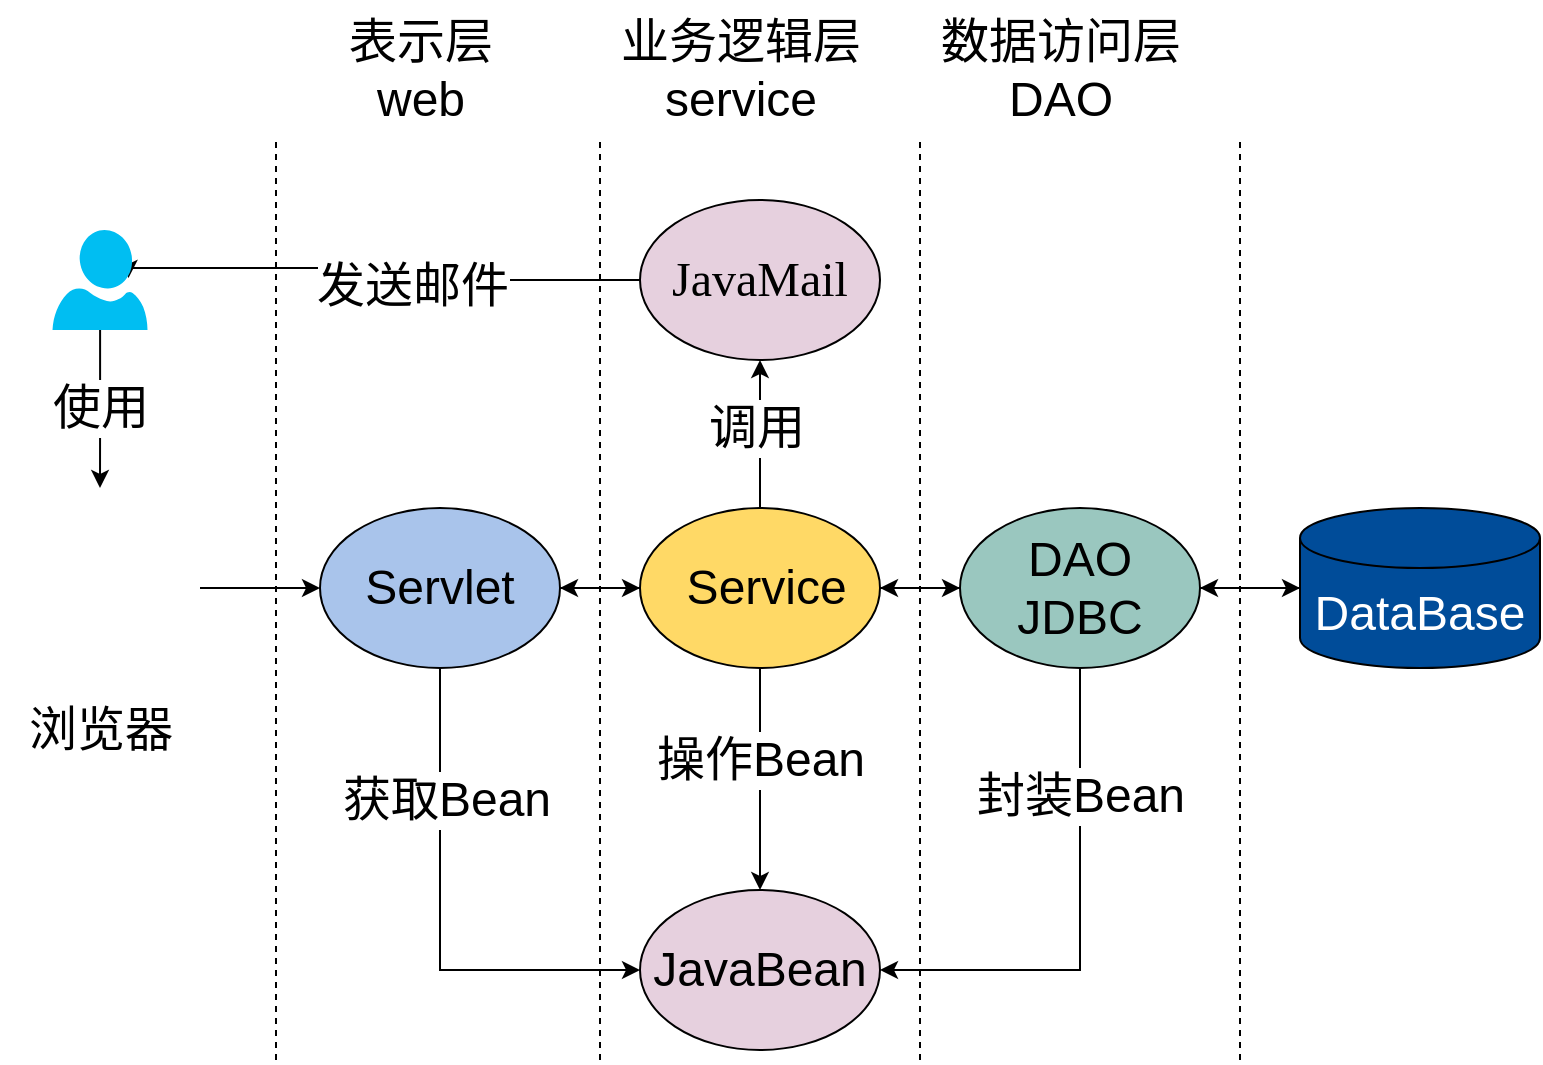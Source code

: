 <mxfile version="20.2.6" type="github"><diagram id="aKaW7KV57RZYxal0QC2d" name="第 1 页"><mxGraphModel dx="1426" dy="681" grid="1" gridSize="10" guides="1" tooltips="1" connect="1" arrows="1" fold="1" page="1" pageScale="1" pageWidth="827" pageHeight="1169" math="0" shadow="0"><root><mxCell id="0"/><mxCell id="1" parent="0"/><mxCell id="vIRutLEahgXy-Gyzy9YQ-12" style="edgeStyle=orthogonalEdgeStyle;rounded=0;orthogonalLoop=1;jettySize=auto;html=1;entryX=0;entryY=0.5;entryDx=0;entryDy=0;labelBackgroundColor=#3399FF;labelBorderColor=#3399FF;fontSize=24;fontColor=#FFFFFF;fillColor=#3399FF;" edge="1" parent="1" source="vIRutLEahgXy-Gyzy9YQ-2" target="vIRutLEahgXy-Gyzy9YQ-8"><mxGeometry relative="1" as="geometry"/></mxCell><mxCell id="vIRutLEahgXy-Gyzy9YQ-2" value="&lt;font style=&quot;font-size: 24px;&quot;&gt;浏览器&lt;/font&gt;" style="shape=image;html=1;verticalAlign=top;verticalLabelPosition=bottom;labelBackgroundColor=#ffffff;imageAspect=0;aspect=fixed;image=https://cdn1.iconfinder.com/data/icons/famous-brand-apps/100/_-06-128.png" vertex="1" parent="1"><mxGeometry x="20" y="344" width="100" height="100" as="geometry"/></mxCell><mxCell id="vIRutLEahgXy-Gyzy9YQ-3" value="" style="endArrow=none;dashed=1;html=1;rounded=0;fontSize=24;fontColor=#000000;labelBackgroundColor=#3399FF;fillColor=#3399FF;labelBorderColor=#3399FF;" edge="1" parent="1"><mxGeometry width="50" height="50" relative="1" as="geometry"><mxPoint x="158" y="630" as="sourcePoint"/><mxPoint x="158" y="170" as="targetPoint"/></mxGeometry></mxCell><mxCell id="vIRutLEahgXy-Gyzy9YQ-5" value="" style="endArrow=none;dashed=1;html=1;rounded=0;fontSize=24;fontColor=#000000;labelBackgroundColor=#3399FF;fillColor=#3399FF;labelBorderColor=#3399FF;" edge="1" parent="1"><mxGeometry width="50" height="50" relative="1" as="geometry"><mxPoint x="320" y="630" as="sourcePoint"/><mxPoint x="320" y="170" as="targetPoint"/></mxGeometry></mxCell><mxCell id="vIRutLEahgXy-Gyzy9YQ-6" value="" style="endArrow=none;dashed=1;html=1;rounded=0;fontSize=24;fontColor=#000000;labelBackgroundColor=#3399FF;fillColor=#3399FF;labelBorderColor=#3399FF;" edge="1" parent="1"><mxGeometry width="50" height="50" relative="1" as="geometry"><mxPoint x="480" y="630" as="sourcePoint"/><mxPoint x="480" y="170" as="targetPoint"/></mxGeometry></mxCell><mxCell id="vIRutLEahgXy-Gyzy9YQ-7" value="" style="endArrow=none;dashed=1;html=1;rounded=0;fontSize=24;fontColor=#000000;labelBackgroundColor=#3399FF;fillColor=#3399FF;labelBorderColor=#3399FF;" edge="1" parent="1"><mxGeometry width="50" height="50" relative="1" as="geometry"><mxPoint x="640" y="630" as="sourcePoint"/><mxPoint x="640" y="170" as="targetPoint"/></mxGeometry></mxCell><mxCell id="vIRutLEahgXy-Gyzy9YQ-13" style="edgeStyle=orthogonalEdgeStyle;rounded=0;orthogonalLoop=1;jettySize=auto;html=1;entryX=0;entryY=0.5;entryDx=0;entryDy=0;labelBackgroundColor=#3399FF;labelBorderColor=#3399FF;fontSize=24;fontColor=#FFFFFF;fillColor=#3399FF;" edge="1" parent="1" source="vIRutLEahgXy-Gyzy9YQ-8" target="vIRutLEahgXy-Gyzy9YQ-9"><mxGeometry relative="1" as="geometry"/></mxCell><mxCell id="vIRutLEahgXy-Gyzy9YQ-27" style="edgeStyle=orthogonalEdgeStyle;rounded=0;orthogonalLoop=1;jettySize=auto;html=1;entryX=0;entryY=0.5;entryDx=0;entryDy=0;labelBackgroundColor=#3399FF;labelBorderColor=#3399FF;fontSize=24;fontColor=#000000;fillColor=#3399FF;" edge="1" parent="1" source="vIRutLEahgXy-Gyzy9YQ-8" target="vIRutLEahgXy-Gyzy9YQ-22"><mxGeometry relative="1" as="geometry"><Array as="points"><mxPoint x="240" y="585"/></Array></mxGeometry></mxCell><mxCell id="vIRutLEahgXy-Gyzy9YQ-28" value="获取Bean" style="edgeLabel;html=1;align=center;verticalAlign=middle;resizable=0;points=[];fontSize=24;fontColor=#000000;" vertex="1" connectable="0" parent="vIRutLEahgXy-Gyzy9YQ-27"><mxGeometry x="-0.283" y="3" relative="1" as="geometry"><mxPoint y="-24" as="offset"/></mxGeometry></mxCell><mxCell id="vIRutLEahgXy-Gyzy9YQ-8" value="Servlet" style="ellipse;whiteSpace=wrap;html=1;fontSize=24;fontColor=#000000;fillColor=#A9C4EB;" vertex="1" parent="1"><mxGeometry x="180" y="354" width="120" height="80" as="geometry"/></mxCell><mxCell id="vIRutLEahgXy-Gyzy9YQ-14" style="edgeStyle=orthogonalEdgeStyle;rounded=0;orthogonalLoop=1;jettySize=auto;html=1;entryX=1;entryY=0.5;entryDx=0;entryDy=0;labelBackgroundColor=#3399FF;labelBorderColor=#3399FF;fontSize=24;fontColor=#FFFFFF;fillColor=#3399FF;" edge="1" parent="1" source="vIRutLEahgXy-Gyzy9YQ-9" target="vIRutLEahgXy-Gyzy9YQ-8"><mxGeometry relative="1" as="geometry"/></mxCell><mxCell id="vIRutLEahgXy-Gyzy9YQ-15" style="edgeStyle=orthogonalEdgeStyle;rounded=0;orthogonalLoop=1;jettySize=auto;html=1;entryX=0;entryY=0.5;entryDx=0;entryDy=0;labelBackgroundColor=#3399FF;labelBorderColor=#3399FF;fontSize=24;fontColor=#FFFFFF;fillColor=#3399FF;" edge="1" parent="1" source="vIRutLEahgXy-Gyzy9YQ-9" target="vIRutLEahgXy-Gyzy9YQ-10"><mxGeometry relative="1" as="geometry"/></mxCell><mxCell id="vIRutLEahgXy-Gyzy9YQ-25" style="edgeStyle=orthogonalEdgeStyle;rounded=0;orthogonalLoop=1;jettySize=auto;html=1;entryX=0.5;entryY=0;entryDx=0;entryDy=0;labelBackgroundColor=#3399FF;labelBorderColor=#3399FF;fontSize=24;fontColor=#000000;fillColor=#3399FF;" edge="1" parent="1" source="vIRutLEahgXy-Gyzy9YQ-9" target="vIRutLEahgXy-Gyzy9YQ-22"><mxGeometry relative="1" as="geometry"/></mxCell><mxCell id="vIRutLEahgXy-Gyzy9YQ-26" value="操作Bean" style="edgeLabel;html=1;align=center;verticalAlign=middle;resizable=0;points=[];fontSize=24;fontColor=#000000;" vertex="1" connectable="0" parent="vIRutLEahgXy-Gyzy9YQ-25"><mxGeometry x="0.296" y="-2" relative="1" as="geometry"><mxPoint x="2" y="-26" as="offset"/></mxGeometry></mxCell><mxCell id="vIRutLEahgXy-Gyzy9YQ-32" style="edgeStyle=orthogonalEdgeStyle;rounded=0;orthogonalLoop=1;jettySize=auto;html=1;entryX=0.5;entryY=1;entryDx=0;entryDy=0;labelBackgroundColor=#3399FF;labelBorderColor=#3399FF;fontSize=24;fontColor=#000000;fillColor=#3399FF;" edge="1" parent="1" source="vIRutLEahgXy-Gyzy9YQ-9" target="vIRutLEahgXy-Gyzy9YQ-31"><mxGeometry relative="1" as="geometry"/></mxCell><mxCell id="vIRutLEahgXy-Gyzy9YQ-33" value="调用" style="edgeLabel;html=1;align=center;verticalAlign=middle;resizable=0;points=[];fontSize=24;fontColor=#000000;" vertex="1" connectable="0" parent="vIRutLEahgXy-Gyzy9YQ-32"><mxGeometry x="0.091" y="2" relative="1" as="geometry"><mxPoint as="offset"/></mxGeometry></mxCell><mxCell id="vIRutLEahgXy-Gyzy9YQ-9" value="&amp;nbsp;Service" style="ellipse;whiteSpace=wrap;html=1;fontSize=24;fontColor=#000000;fillColor=#FFD966;" vertex="1" parent="1"><mxGeometry x="340" y="354" width="120" height="80" as="geometry"/></mxCell><mxCell id="vIRutLEahgXy-Gyzy9YQ-16" style="edgeStyle=orthogonalEdgeStyle;rounded=0;orthogonalLoop=1;jettySize=auto;html=1;labelBackgroundColor=#3399FF;labelBorderColor=#3399FF;fontSize=24;fontColor=#FFFFFF;fillColor=#3399FF;" edge="1" parent="1" source="vIRutLEahgXy-Gyzy9YQ-10"><mxGeometry relative="1" as="geometry"><mxPoint x="460" y="394" as="targetPoint"/></mxGeometry></mxCell><mxCell id="vIRutLEahgXy-Gyzy9YQ-17" style="edgeStyle=orthogonalEdgeStyle;rounded=0;orthogonalLoop=1;jettySize=auto;html=1;entryX=0;entryY=0.5;entryDx=0;entryDy=0;entryPerimeter=0;labelBackgroundColor=#3399FF;labelBorderColor=#3399FF;fontSize=24;fontColor=#FFFFFF;fillColor=#3399FF;" edge="1" parent="1" source="vIRutLEahgXy-Gyzy9YQ-10" target="vIRutLEahgXy-Gyzy9YQ-11"><mxGeometry relative="1" as="geometry"/></mxCell><mxCell id="vIRutLEahgXy-Gyzy9YQ-29" style="edgeStyle=orthogonalEdgeStyle;rounded=0;orthogonalLoop=1;jettySize=auto;html=1;entryX=1;entryY=0.5;entryDx=0;entryDy=0;labelBackgroundColor=#3399FF;labelBorderColor=#3399FF;fontSize=24;fontColor=#000000;fillColor=#3399FF;" edge="1" parent="1" source="vIRutLEahgXy-Gyzy9YQ-10" target="vIRutLEahgXy-Gyzy9YQ-22"><mxGeometry relative="1" as="geometry"><Array as="points"><mxPoint x="560" y="585"/></Array></mxGeometry></mxCell><mxCell id="vIRutLEahgXy-Gyzy9YQ-30" value="封装Bean" style="edgeLabel;html=1;align=center;verticalAlign=middle;resizable=0;points=[];fontSize=24;fontColor=#000000;" vertex="1" connectable="0" parent="vIRutLEahgXy-Gyzy9YQ-29"><mxGeometry x="-0.49" relative="1" as="geometry"><mxPoint as="offset"/></mxGeometry></mxCell><mxCell id="vIRutLEahgXy-Gyzy9YQ-10" value="DAO JDBC" style="ellipse;whiteSpace=wrap;html=1;fontSize=24;fontColor=#000000;fillColor=#9AC7BF;" vertex="1" parent="1"><mxGeometry x="500" y="354" width="120" height="80" as="geometry"/></mxCell><mxCell id="vIRutLEahgXy-Gyzy9YQ-18" style="edgeStyle=orthogonalEdgeStyle;rounded=0;orthogonalLoop=1;jettySize=auto;html=1;labelBackgroundColor=#3399FF;labelBorderColor=#3399FF;fontSize=24;fontColor=#FFFFFF;fillColor=#3399FF;" edge="1" parent="1" source="vIRutLEahgXy-Gyzy9YQ-11"><mxGeometry relative="1" as="geometry"><mxPoint x="620" y="394" as="targetPoint"/></mxGeometry></mxCell><mxCell id="vIRutLEahgXy-Gyzy9YQ-11" value="DataBase" style="shape=cylinder3;whiteSpace=wrap;html=1;boundedLbl=1;backgroundOutline=1;size=15;fontSize=24;fontColor=#FFFFFF;labelBackgroundColor=none;fillColor=#004C99;" vertex="1" parent="1"><mxGeometry x="670" y="354" width="120" height="80" as="geometry"/></mxCell><mxCell id="vIRutLEahgXy-Gyzy9YQ-19" value="&lt;font color=&quot;#000000&quot;&gt;表示层&lt;br&gt;web&lt;br&gt;&lt;/font&gt;" style="text;html=1;align=center;verticalAlign=middle;resizable=0;points=[];autosize=1;strokeColor=none;fillColor=none;fontSize=24;fontColor=#FFFFFF;" vertex="1" parent="1"><mxGeometry x="180" y="100" width="100" height="70" as="geometry"/></mxCell><mxCell id="vIRutLEahgXy-Gyzy9YQ-20" value="业务逻辑层&lt;br&gt;service" style="text;html=1;align=center;verticalAlign=middle;resizable=0;points=[];autosize=1;strokeColor=none;fillColor=none;fontSize=24;fontColor=#000000;" vertex="1" parent="1"><mxGeometry x="320" y="100" width="140" height="70" as="geometry"/></mxCell><mxCell id="vIRutLEahgXy-Gyzy9YQ-21" value="数据访问层&lt;br&gt;DAO" style="text;html=1;align=center;verticalAlign=middle;resizable=0;points=[];autosize=1;strokeColor=none;fillColor=none;fontSize=24;fontColor=#000000;" vertex="1" parent="1"><mxGeometry x="480" y="100" width="140" height="70" as="geometry"/></mxCell><mxCell id="vIRutLEahgXy-Gyzy9YQ-22" value="JavaBean" style="ellipse;whiteSpace=wrap;html=1;labelBackgroundColor=none;fontSize=24;fontColor=#000000;fillColor=#E6D0DE;" vertex="1" parent="1"><mxGeometry x="340" y="545" width="120" height="80" as="geometry"/></mxCell><mxCell id="vIRutLEahgXy-Gyzy9YQ-35" style="edgeStyle=orthogonalEdgeStyle;rounded=0;orthogonalLoop=1;jettySize=auto;html=1;entryX=0.8;entryY=0.48;entryDx=0;entryDy=0;entryPerimeter=0;labelBackgroundColor=#3399FF;labelBorderColor=#3399FF;fontSize=24;fontColor=#000000;fillColor=#3399FF;" edge="1" parent="1" source="vIRutLEahgXy-Gyzy9YQ-31" target="vIRutLEahgXy-Gyzy9YQ-34"><mxGeometry relative="1" as="geometry"><Array as="points"><mxPoint x="217" y="240"/><mxPoint x="217" y="234"/></Array></mxGeometry></mxCell><mxCell id="vIRutLEahgXy-Gyzy9YQ-36" value="发送邮件" style="edgeLabel;html=1;align=center;verticalAlign=middle;resizable=0;points=[];fontSize=24;fontColor=#000000;" vertex="1" connectable="0" parent="vIRutLEahgXy-Gyzy9YQ-35"><mxGeometry x="-0.143" y="3" relative="1" as="geometry"><mxPoint as="offset"/></mxGeometry></mxCell><mxCell id="vIRutLEahgXy-Gyzy9YQ-31" value="&lt;font face=&quot;宋体&quot;&gt;JavaMail&lt;/font&gt;" style="ellipse;whiteSpace=wrap;html=1;labelBackgroundColor=none;fontSize=24;fontColor=#000000;fillColor=#E6D0DE;" vertex="1" parent="1"><mxGeometry x="340" y="200" width="120" height="80" as="geometry"/></mxCell><mxCell id="vIRutLEahgXy-Gyzy9YQ-37" style="edgeStyle=orthogonalEdgeStyle;rounded=0;orthogonalLoop=1;jettySize=auto;html=1;labelBackgroundColor=#3399FF;labelBorderColor=#3399FF;fontSize=24;fontColor=#000000;fillColor=#3399FF;" edge="1" parent="1" source="vIRutLEahgXy-Gyzy9YQ-34" target="vIRutLEahgXy-Gyzy9YQ-2"><mxGeometry relative="1" as="geometry"/></mxCell><mxCell id="vIRutLEahgXy-Gyzy9YQ-38" value="使用" style="edgeLabel;html=1;align=center;verticalAlign=middle;resizable=0;points=[];fontSize=24;fontColor=#000000;" vertex="1" connectable="0" parent="vIRutLEahgXy-Gyzy9YQ-37"><mxGeometry x="-0.47" y="-3" relative="1" as="geometry"><mxPoint x="3" y="18" as="offset"/></mxGeometry></mxCell><mxCell id="vIRutLEahgXy-Gyzy9YQ-34" value="" style="verticalLabelPosition=bottom;html=1;verticalAlign=top;align=center;strokeColor=none;fillColor=#00BEF2;shape=mxgraph.azure.user;labelBackgroundColor=none;fontSize=24;fontColor=#000000;" vertex="1" parent="1"><mxGeometry x="46.25" y="215" width="47.5" height="50" as="geometry"/></mxCell></root></mxGraphModel></diagram></mxfile>